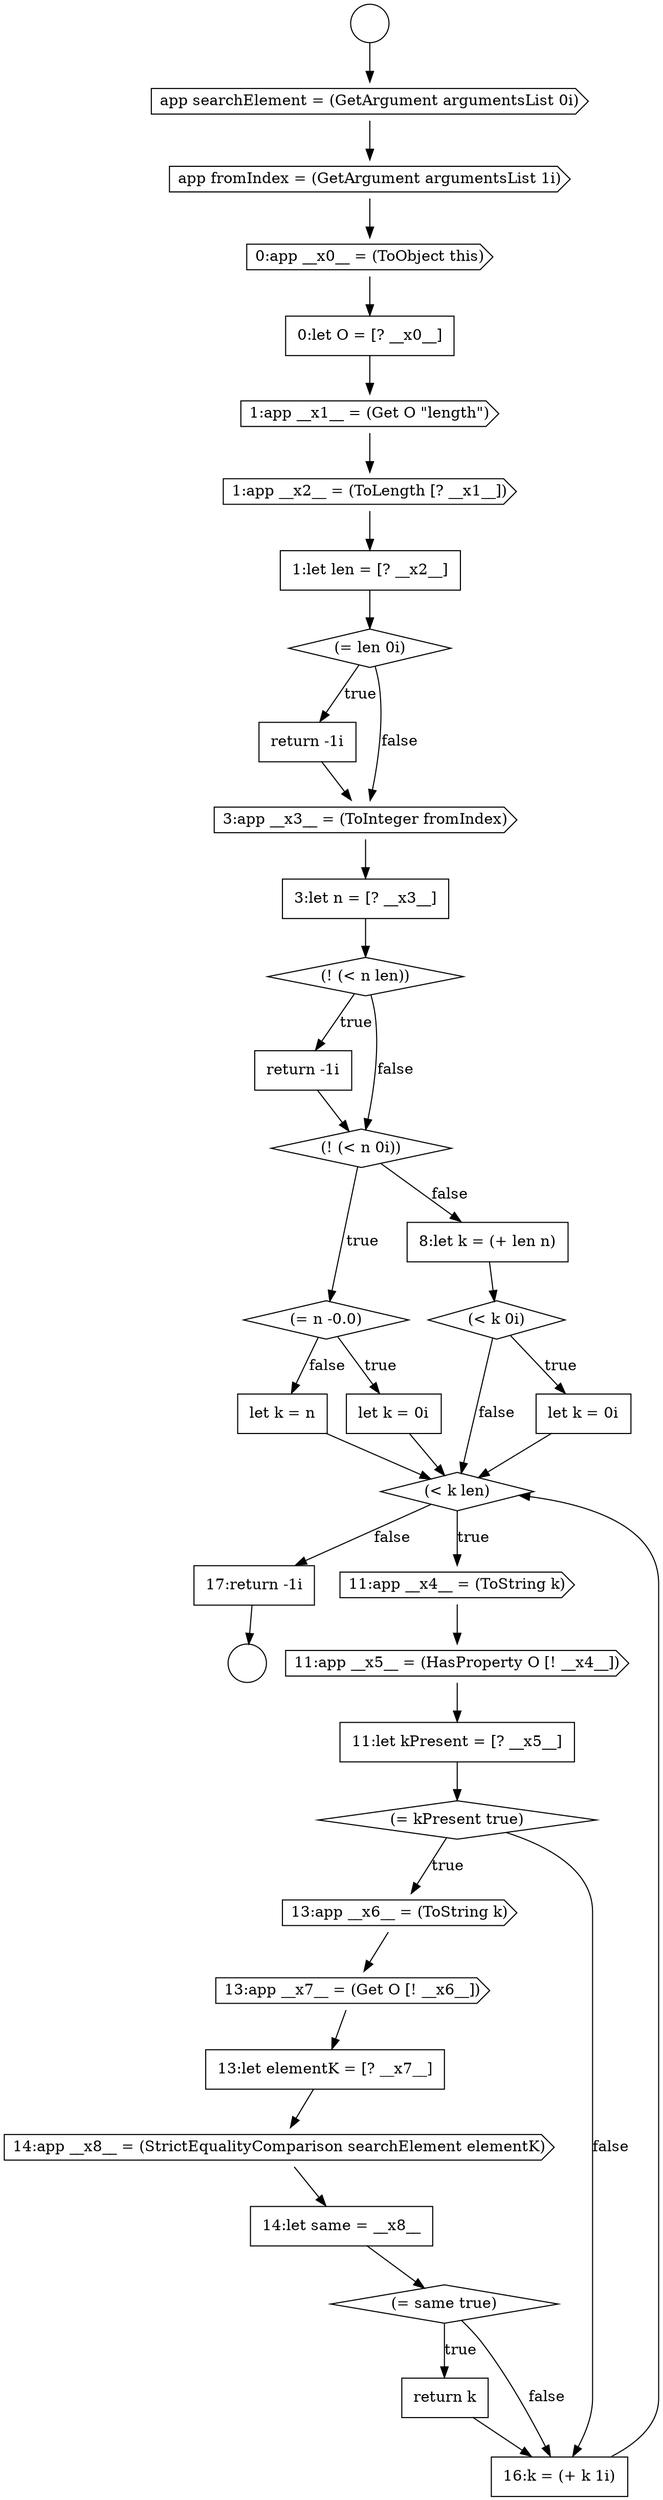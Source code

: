 digraph {
  node14117 [shape=none, margin=0, label=<<font color="black">
    <table border="0" cellborder="1" cellspacing="0" cellpadding="10">
      <tr><td align="left">let k = n</td></tr>
    </table>
  </font>> color="black" fillcolor="white" style=filled]
  node14124 [shape=none, margin=0, label=<<font color="black">
    <table border="0" cellborder="1" cellspacing="0" cellpadding="10">
      <tr><td align="left">11:let kPresent = [? __x5__]</td></tr>
    </table>
  </font>> color="black" fillcolor="white" style=filled]
  node14099 [shape=circle label=" " color="black" fillcolor="white" style=filled]
  node14132 [shape=none, margin=0, label=<<font color="black">
    <table border="0" cellborder="1" cellspacing="0" cellpadding="10">
      <tr><td align="left">return k</td></tr>
    </table>
  </font>> color="black" fillcolor="white" style=filled]
  node14100 [shape=circle label=" " color="black" fillcolor="white" style=filled]
  node14107 [shape=none, margin=0, label=<<font color="black">
    <table border="0" cellborder="1" cellspacing="0" cellpadding="10">
      <tr><td align="left">1:let len = [? __x2__]</td></tr>
    </table>
  </font>> color="black" fillcolor="white" style=filled]
  node14134 [shape=none, margin=0, label=<<font color="black">
    <table border="0" cellborder="1" cellspacing="0" cellpadding="10">
      <tr><td align="left">17:return -1i</td></tr>
    </table>
  </font>> color="black" fillcolor="white" style=filled]
  node14119 [shape=diamond, label=<<font color="black">(&lt; k 0i)</font>> color="black" fillcolor="white" style=filled]
  node14122 [shape=cds, label=<<font color="black">11:app __x4__ = (ToString k)</font>> color="black" fillcolor="white" style=filled]
  node14115 [shape=diamond, label=<<font color="black">(= n -0.0)</font>> color="black" fillcolor="white" style=filled]
  node14130 [shape=none, margin=0, label=<<font color="black">
    <table border="0" cellborder="1" cellspacing="0" cellpadding="10">
      <tr><td align="left">14:let same = __x8__</td></tr>
    </table>
  </font>> color="black" fillcolor="white" style=filled]
  node14105 [shape=cds, label=<<font color="black">1:app __x1__ = (Get O &quot;length&quot;)</font>> color="black" fillcolor="white" style=filled]
  node14103 [shape=cds, label=<<font color="black">0:app __x0__ = (ToObject this)</font>> color="black" fillcolor="white" style=filled]
  node14109 [shape=none, margin=0, label=<<font color="black">
    <table border="0" cellborder="1" cellspacing="0" cellpadding="10">
      <tr><td align="left">return -1i</td></tr>
    </table>
  </font>> color="black" fillcolor="white" style=filled]
  node14113 [shape=none, margin=0, label=<<font color="black">
    <table border="0" cellborder="1" cellspacing="0" cellpadding="10">
      <tr><td align="left">return -1i</td></tr>
    </table>
  </font>> color="black" fillcolor="white" style=filled]
  node14128 [shape=none, margin=0, label=<<font color="black">
    <table border="0" cellborder="1" cellspacing="0" cellpadding="10">
      <tr><td align="left">13:let elementK = [? __x7__]</td></tr>
    </table>
  </font>> color="black" fillcolor="white" style=filled]
  node14121 [shape=diamond, label=<<font color="black">(&lt; k len)</font>> color="black" fillcolor="white" style=filled]
  node14120 [shape=none, margin=0, label=<<font color="black">
    <table border="0" cellborder="1" cellspacing="0" cellpadding="10">
      <tr><td align="left">let k = 0i</td></tr>
    </table>
  </font>> color="black" fillcolor="white" style=filled]
  node14110 [shape=cds, label=<<font color="black">3:app __x3__ = (ToInteger fromIndex)</font>> color="black" fillcolor="white" style=filled]
  node14104 [shape=none, margin=0, label=<<font color="black">
    <table border="0" cellborder="1" cellspacing="0" cellpadding="10">
      <tr><td align="left">0:let O = [? __x0__]</td></tr>
    </table>
  </font>> color="black" fillcolor="white" style=filled]
  node14131 [shape=diamond, label=<<font color="black">(= same true)</font>> color="black" fillcolor="white" style=filled]
  node14125 [shape=diamond, label=<<font color="black">(= kPresent true)</font>> color="black" fillcolor="white" style=filled]
  node14116 [shape=none, margin=0, label=<<font color="black">
    <table border="0" cellborder="1" cellspacing="0" cellpadding="10">
      <tr><td align="left">let k = 0i</td></tr>
    </table>
  </font>> color="black" fillcolor="white" style=filled]
  node14126 [shape=cds, label=<<font color="black">13:app __x6__ = (ToString k)</font>> color="black" fillcolor="white" style=filled]
  node14106 [shape=cds, label=<<font color="black">1:app __x2__ = (ToLength [? __x1__])</font>> color="black" fillcolor="white" style=filled]
  node14111 [shape=none, margin=0, label=<<font color="black">
    <table border="0" cellborder="1" cellspacing="0" cellpadding="10">
      <tr><td align="left">3:let n = [? __x3__]</td></tr>
    </table>
  </font>> color="black" fillcolor="white" style=filled]
  node14101 [shape=cds, label=<<font color="black">app searchElement = (GetArgument argumentsList 0i)</font>> color="black" fillcolor="white" style=filled]
  node14123 [shape=cds, label=<<font color="black">11:app __x5__ = (HasProperty O [! __x4__])</font>> color="black" fillcolor="white" style=filled]
  node14118 [shape=none, margin=0, label=<<font color="black">
    <table border="0" cellborder="1" cellspacing="0" cellpadding="10">
      <tr><td align="left">8:let k = (+ len n)</td></tr>
    </table>
  </font>> color="black" fillcolor="white" style=filled]
  node14108 [shape=diamond, label=<<font color="black">(= len 0i)</font>> color="black" fillcolor="white" style=filled]
  node14133 [shape=none, margin=0, label=<<font color="black">
    <table border="0" cellborder="1" cellspacing="0" cellpadding="10">
      <tr><td align="left">16:k = (+ k 1i)</td></tr>
    </table>
  </font>> color="black" fillcolor="white" style=filled]
  node14127 [shape=cds, label=<<font color="black">13:app __x7__ = (Get O [! __x6__])</font>> color="black" fillcolor="white" style=filled]
  node14114 [shape=diamond, label=<<font color="black">(! (&lt; n 0i))</font>> color="black" fillcolor="white" style=filled]
  node14112 [shape=diamond, label=<<font color="black">(! (&lt; n len))</font>> color="black" fillcolor="white" style=filled]
  node14102 [shape=cds, label=<<font color="black">app fromIndex = (GetArgument argumentsList 1i)</font>> color="black" fillcolor="white" style=filled]
  node14129 [shape=cds, label=<<font color="black">14:app __x8__ = (StrictEqualityComparison searchElement elementK)</font>> color="black" fillcolor="white" style=filled]
  node14109 -> node14110 [ color="black"]
  node14117 -> node14121 [ color="black"]
  node14132 -> node14133 [ color="black"]
  node14105 -> node14106 [ color="black"]
  node14116 -> node14121 [ color="black"]
  node14107 -> node14108 [ color="black"]
  node14101 -> node14102 [ color="black"]
  node14099 -> node14101 [ color="black"]
  node14103 -> node14104 [ color="black"]
  node14124 -> node14125 [ color="black"]
  node14127 -> node14128 [ color="black"]
  node14131 -> node14132 [label=<<font color="black">true</font>> color="black"]
  node14131 -> node14133 [label=<<font color="black">false</font>> color="black"]
  node14134 -> node14100 [ color="black"]
  node14106 -> node14107 [ color="black"]
  node14129 -> node14130 [ color="black"]
  node14115 -> node14116 [label=<<font color="black">true</font>> color="black"]
  node14115 -> node14117 [label=<<font color="black">false</font>> color="black"]
  node14119 -> node14120 [label=<<font color="black">true</font>> color="black"]
  node14119 -> node14121 [label=<<font color="black">false</font>> color="black"]
  node14113 -> node14114 [ color="black"]
  node14104 -> node14105 [ color="black"]
  node14126 -> node14127 [ color="black"]
  node14102 -> node14103 [ color="black"]
  node14120 -> node14121 [ color="black"]
  node14118 -> node14119 [ color="black"]
  node14108 -> node14109 [label=<<font color="black">true</font>> color="black"]
  node14108 -> node14110 [label=<<font color="black">false</font>> color="black"]
  node14121 -> node14122 [label=<<font color="black">true</font>> color="black"]
  node14121 -> node14134 [label=<<font color="black">false</font>> color="black"]
  node14133 -> node14121 [ color="black"]
  node14125 -> node14126 [label=<<font color="black">true</font>> color="black"]
  node14125 -> node14133 [label=<<font color="black">false</font>> color="black"]
  node14114 -> node14115 [label=<<font color="black">true</font>> color="black"]
  node14114 -> node14118 [label=<<font color="black">false</font>> color="black"]
  node14110 -> node14111 [ color="black"]
  node14130 -> node14131 [ color="black"]
  node14123 -> node14124 [ color="black"]
  node14128 -> node14129 [ color="black"]
  node14111 -> node14112 [ color="black"]
  node14122 -> node14123 [ color="black"]
  node14112 -> node14113 [label=<<font color="black">true</font>> color="black"]
  node14112 -> node14114 [label=<<font color="black">false</font>> color="black"]
}
